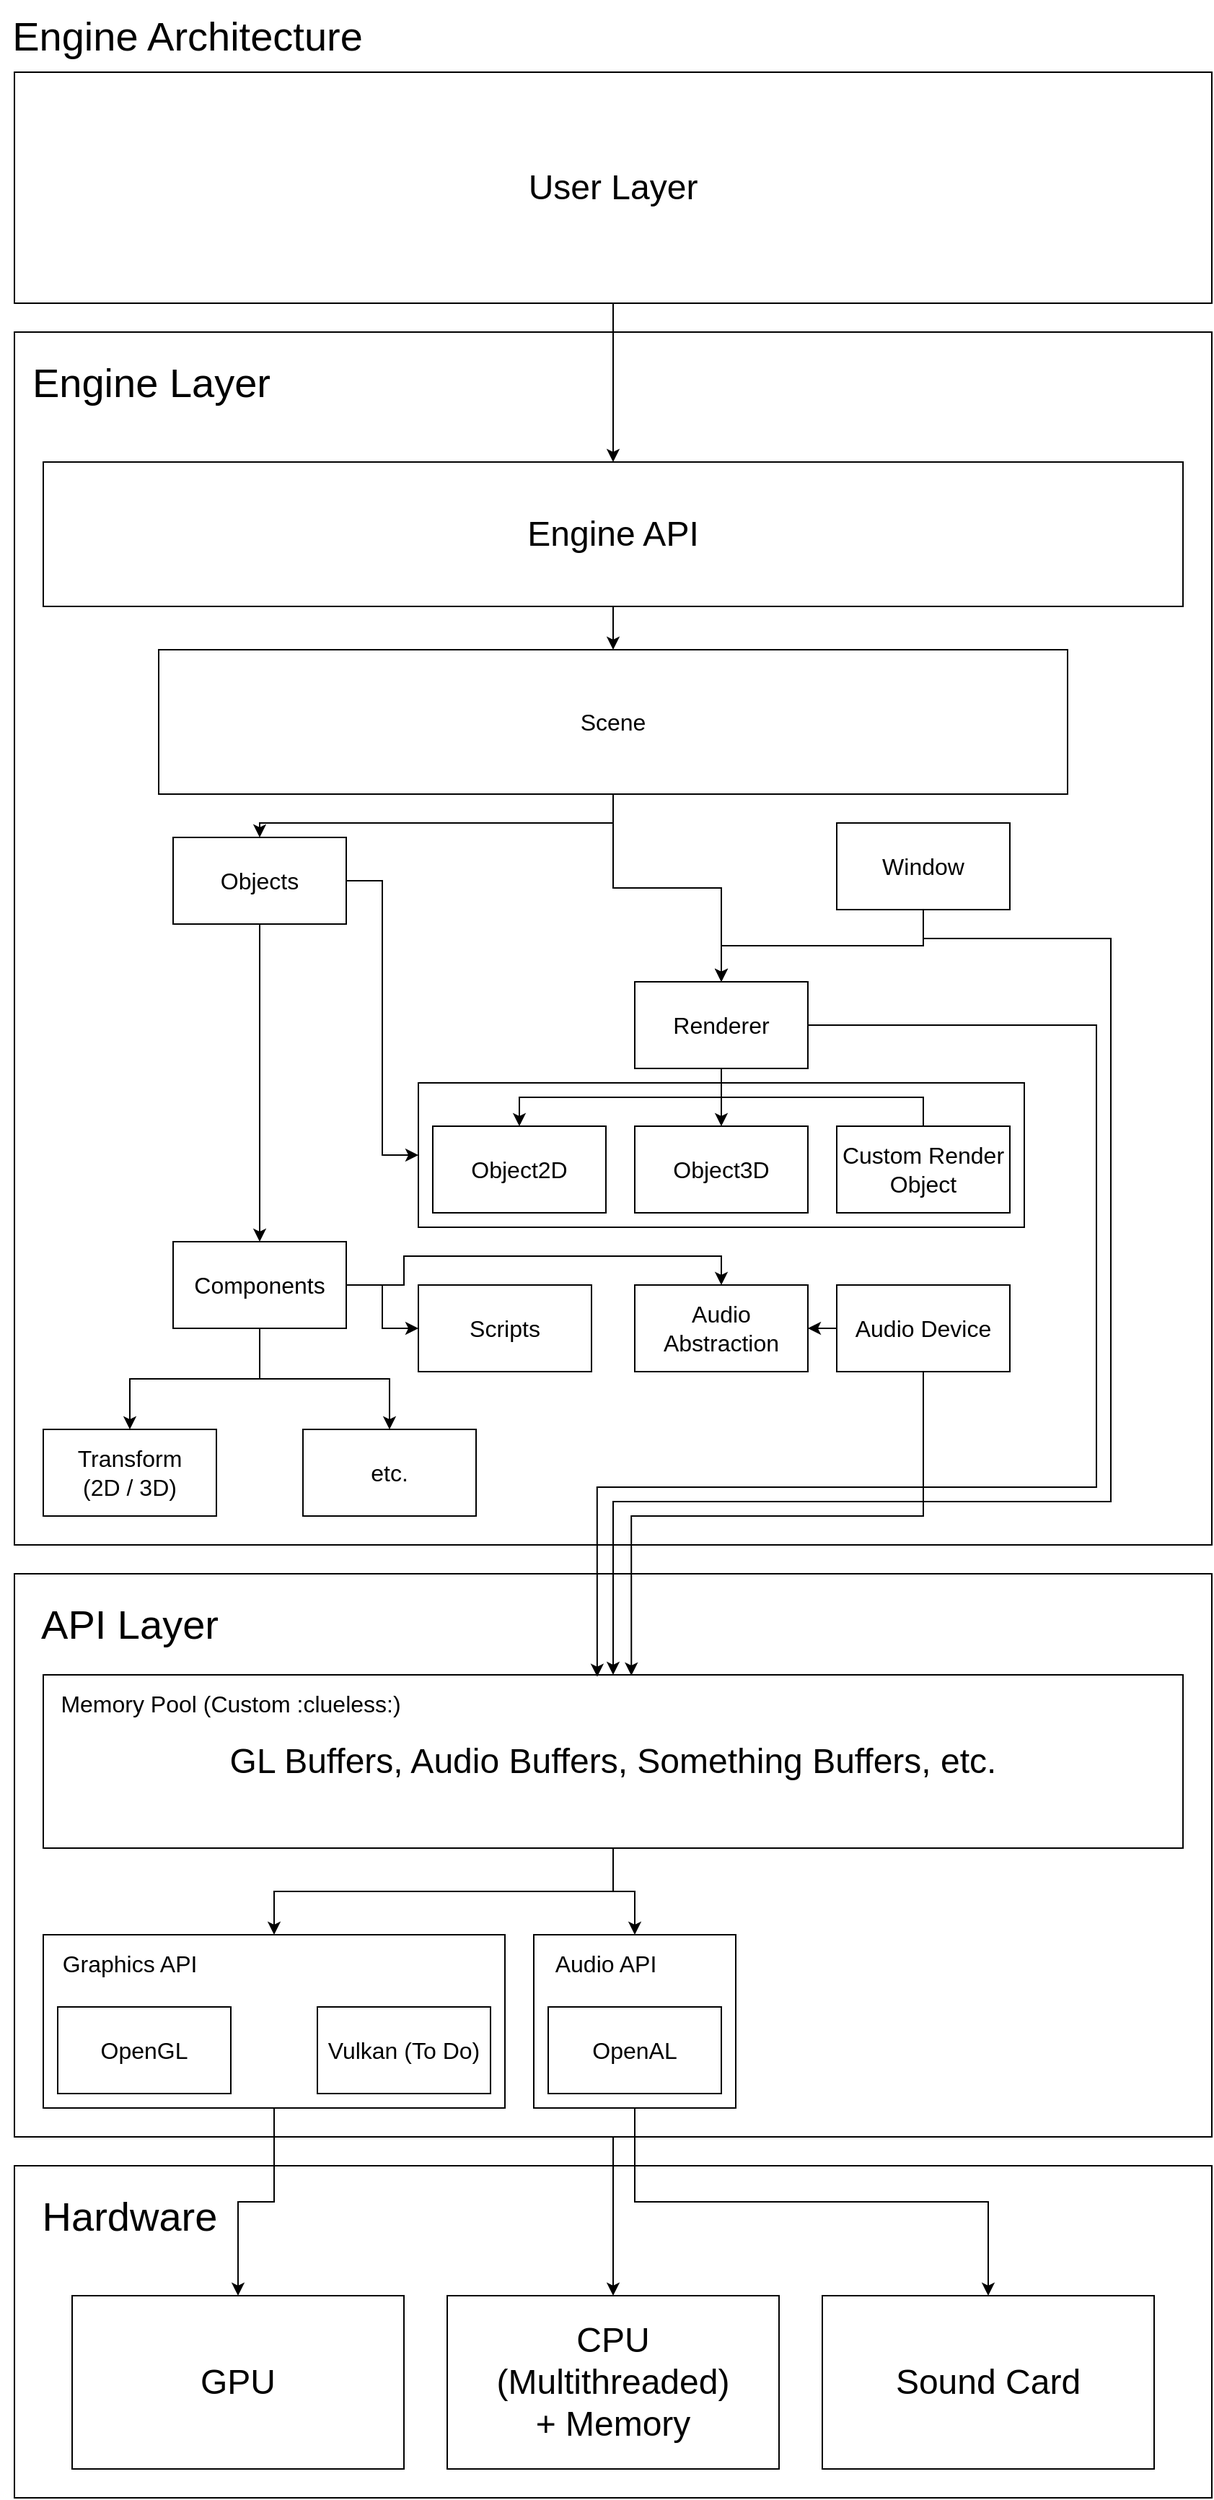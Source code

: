<mxfile version="27.0.6">
  <diagram name="Page-1" id="gpqCjPfB1ZrvT4JesGv-">
    <mxGraphModel dx="3178" dy="1729" grid="1" gridSize="10" guides="1" tooltips="1" connect="1" arrows="1" fold="1" page="1" pageScale="1" pageWidth="850" pageHeight="1100" math="0" shadow="0">
      <root>
        <mxCell id="0" />
        <mxCell id="1" parent="0" />
        <mxCell id="wxZG17dzOCj2G1feKDLw-80" value="" style="rounded=0;whiteSpace=wrap;html=1;" vertex="1" parent="1">
          <mxGeometry x="10" y="1510" width="830" height="230" as="geometry" />
        </mxCell>
        <mxCell id="wxZG17dzOCj2G1feKDLw-81" value="Hardware" style="text;html=1;align=center;verticalAlign=middle;whiteSpace=wrap;rounded=0;strokeWidth=1;fontSize=28;" vertex="1" parent="1">
          <mxGeometry x="20" y="1520" width="140" height="50" as="geometry" />
        </mxCell>
        <mxCell id="wxZG17dzOCj2G1feKDLw-78" style="edgeStyle=orthogonalEdgeStyle;rounded=0;orthogonalLoop=1;jettySize=auto;html=1;exitX=0.5;exitY=1;exitDx=0;exitDy=0;entryX=0.5;entryY=0;entryDx=0;entryDy=0;" edge="1" parent="1" source="wxZG17dzOCj2G1feKDLw-67" target="wxZG17dzOCj2G1feKDLw-71">
          <mxGeometry relative="1" as="geometry" />
        </mxCell>
        <mxCell id="wxZG17dzOCj2G1feKDLw-67" value="" style="rounded=0;whiteSpace=wrap;html=1;" vertex="1" parent="1">
          <mxGeometry x="10" y="1100" width="830" height="390" as="geometry" />
        </mxCell>
        <mxCell id="wxZG17dzOCj2G1feKDLw-68" value="API Layer" style="text;html=1;align=center;verticalAlign=middle;whiteSpace=wrap;rounded=0;strokeWidth=1;fontSize=28;" vertex="1" parent="1">
          <mxGeometry x="20" y="1110" width="140" height="50" as="geometry" />
        </mxCell>
        <mxCell id="wxZG17dzOCj2G1feKDLw-77" style="edgeStyle=orthogonalEdgeStyle;rounded=0;orthogonalLoop=1;jettySize=auto;html=1;exitX=0.5;exitY=1;exitDx=0;exitDy=0;entryX=0.5;entryY=0;entryDx=0;entryDy=0;" edge="1" parent="1" source="wxZG17dzOCj2G1feKDLw-52" target="wxZG17dzOCj2G1feKDLw-73">
          <mxGeometry relative="1" as="geometry" />
        </mxCell>
        <mxCell id="wxZG17dzOCj2G1feKDLw-52" value="" style="rounded=0;whiteSpace=wrap;html=1;" vertex="1" parent="1">
          <mxGeometry x="30" y="1350" width="320" height="120" as="geometry" />
        </mxCell>
        <mxCell id="wxZG17dzOCj2G1feKDLw-36" value="" style="rounded=0;whiteSpace=wrap;html=1;" vertex="1" parent="1">
          <mxGeometry x="10" y="240" width="830" height="840" as="geometry" />
        </mxCell>
        <mxCell id="wxZG17dzOCj2G1feKDLw-22" value="" style="rounded=0;whiteSpace=wrap;html=1;" vertex="1" parent="1">
          <mxGeometry x="290" y="760" width="420" height="100" as="geometry" />
        </mxCell>
        <mxCell id="wxZG17dzOCj2G1feKDLw-2" value="Engine Architecture" style="text;html=1;align=center;verticalAlign=middle;whiteSpace=wrap;rounded=0;strokeWidth=1;fontSize=28;" vertex="1" parent="1">
          <mxGeometry y="10" width="260" height="50" as="geometry" />
        </mxCell>
        <mxCell id="wxZG17dzOCj2G1feKDLw-32" style="edgeStyle=orthogonalEdgeStyle;rounded=0;orthogonalLoop=1;jettySize=auto;html=1;exitX=0.5;exitY=1;exitDx=0;exitDy=0;entryX=0.5;entryY=0;entryDx=0;entryDy=0;" edge="1" parent="1" source="wxZG17dzOCj2G1feKDLw-4" target="wxZG17dzOCj2G1feKDLw-5">
          <mxGeometry relative="1" as="geometry" />
        </mxCell>
        <mxCell id="wxZG17dzOCj2G1feKDLw-42" style="edgeStyle=orthogonalEdgeStyle;rounded=0;orthogonalLoop=1;jettySize=auto;html=1;exitX=0.5;exitY=1;exitDx=0;exitDy=0;" edge="1" parent="1" source="wxZG17dzOCj2G1feKDLw-4" target="wxZG17dzOCj2G1feKDLw-10">
          <mxGeometry relative="1" as="geometry" />
        </mxCell>
        <mxCell id="wxZG17dzOCj2G1feKDLw-4" value="&lt;div&gt;Scene&lt;/div&gt;" style="rounded=0;whiteSpace=wrap;html=1;fontSize=16;" vertex="1" parent="1">
          <mxGeometry x="110" y="460" width="630" height="100" as="geometry" />
        </mxCell>
        <mxCell id="wxZG17dzOCj2G1feKDLw-31" style="edgeStyle=orthogonalEdgeStyle;rounded=0;orthogonalLoop=1;jettySize=auto;html=1;exitX=1;exitY=0.5;exitDx=0;exitDy=0;entryX=0;entryY=0.5;entryDx=0;entryDy=0;" edge="1" parent="1" source="wxZG17dzOCj2G1feKDLw-5" target="wxZG17dzOCj2G1feKDLw-22">
          <mxGeometry relative="1" as="geometry" />
        </mxCell>
        <mxCell id="wxZG17dzOCj2G1feKDLw-5" value="&lt;div&gt;Objects&lt;/div&gt;" style="rounded=0;whiteSpace=wrap;html=1;fontSize=16;" vertex="1" parent="1">
          <mxGeometry x="120" y="590" width="120" height="60" as="geometry" />
        </mxCell>
        <mxCell id="wxZG17dzOCj2G1feKDLw-26" style="edgeStyle=orthogonalEdgeStyle;rounded=0;orthogonalLoop=1;jettySize=auto;html=1;exitX=0.5;exitY=1;exitDx=0;exitDy=0;entryX=0.5;entryY=0;entryDx=0;entryDy=0;" edge="1" parent="1" source="wxZG17dzOCj2G1feKDLw-8" target="wxZG17dzOCj2G1feKDLw-25">
          <mxGeometry relative="1" as="geometry" />
        </mxCell>
        <mxCell id="wxZG17dzOCj2G1feKDLw-28" style="edgeStyle=orthogonalEdgeStyle;rounded=0;orthogonalLoop=1;jettySize=auto;html=1;exitX=0.5;exitY=1;exitDx=0;exitDy=0;entryX=0.5;entryY=0;entryDx=0;entryDy=0;" edge="1" parent="1" source="wxZG17dzOCj2G1feKDLw-8" target="wxZG17dzOCj2G1feKDLw-27">
          <mxGeometry relative="1" as="geometry" />
        </mxCell>
        <mxCell id="wxZG17dzOCj2G1feKDLw-30" style="edgeStyle=orthogonalEdgeStyle;rounded=0;orthogonalLoop=1;jettySize=auto;html=1;exitX=1;exitY=0.5;exitDx=0;exitDy=0;entryX=0;entryY=0.5;entryDx=0;entryDy=0;" edge="1" parent="1" source="wxZG17dzOCj2G1feKDLw-8" target="wxZG17dzOCj2G1feKDLw-29">
          <mxGeometry relative="1" as="geometry" />
        </mxCell>
        <mxCell id="wxZG17dzOCj2G1feKDLw-48" style="edgeStyle=orthogonalEdgeStyle;rounded=0;orthogonalLoop=1;jettySize=auto;html=1;exitX=1;exitY=0.5;exitDx=0;exitDy=0;entryX=0.5;entryY=0;entryDx=0;entryDy=0;" edge="1" parent="1" source="wxZG17dzOCj2G1feKDLw-8" target="wxZG17dzOCj2G1feKDLw-45">
          <mxGeometry relative="1" as="geometry">
            <Array as="points">
              <mxPoint x="280" y="900" />
              <mxPoint x="280" y="880" />
              <mxPoint x="500" y="880" />
            </Array>
          </mxGeometry>
        </mxCell>
        <mxCell id="wxZG17dzOCj2G1feKDLw-8" value="Components" style="rounded=0;whiteSpace=wrap;html=1;fontSize=16;" vertex="1" parent="1">
          <mxGeometry x="120" y="870" width="120" height="60" as="geometry" />
        </mxCell>
        <mxCell id="wxZG17dzOCj2G1feKDLw-9" value="" style="endArrow=classic;html=1;rounded=0;exitX=0.5;exitY=1;exitDx=0;exitDy=0;entryX=0.5;entryY=0;entryDx=0;entryDy=0;" edge="1" parent="1" target="wxZG17dzOCj2G1feKDLw-8" source="wxZG17dzOCj2G1feKDLw-5">
          <mxGeometry width="50" height="50" relative="1" as="geometry">
            <mxPoint x="200" y="740" as="sourcePoint" />
            <mxPoint x="660" y="770" as="targetPoint" />
          </mxGeometry>
        </mxCell>
        <mxCell id="wxZG17dzOCj2G1feKDLw-16" style="edgeStyle=orthogonalEdgeStyle;rounded=0;orthogonalLoop=1;jettySize=auto;html=1;exitX=0.5;exitY=1;exitDx=0;exitDy=0;entryX=0.5;entryY=0;entryDx=0;entryDy=0;" edge="1" parent="1" source="wxZG17dzOCj2G1feKDLw-10" target="wxZG17dzOCj2G1feKDLw-12">
          <mxGeometry relative="1" as="geometry" />
        </mxCell>
        <mxCell id="wxZG17dzOCj2G1feKDLw-17" style="edgeStyle=orthogonalEdgeStyle;rounded=0;orthogonalLoop=1;jettySize=auto;html=1;exitX=0.5;exitY=0;exitDx=0;exitDy=0;entryX=0.5;entryY=0;entryDx=0;entryDy=0;" edge="1" parent="1" source="wxZG17dzOCj2G1feKDLw-15" target="wxZG17dzOCj2G1feKDLw-13">
          <mxGeometry relative="1" as="geometry" />
        </mxCell>
        <mxCell id="wxZG17dzOCj2G1feKDLw-10" value="&lt;div&gt;Renderer&lt;/div&gt;" style="rounded=0;whiteSpace=wrap;html=1;fontSize=16;" vertex="1" parent="1">
          <mxGeometry x="440" y="690" width="120" height="60" as="geometry" />
        </mxCell>
        <mxCell id="wxZG17dzOCj2G1feKDLw-12" value="Object2D" style="rounded=0;whiteSpace=wrap;html=1;fontSize=16;" vertex="1" parent="1">
          <mxGeometry x="300" y="790" width="120" height="60" as="geometry" />
        </mxCell>
        <mxCell id="wxZG17dzOCj2G1feKDLw-13" value="&lt;div&gt;Object3D&lt;/div&gt;" style="rounded=0;whiteSpace=wrap;html=1;fontSize=16;" vertex="1" parent="1">
          <mxGeometry x="440" y="790" width="120" height="60" as="geometry" />
        </mxCell>
        <mxCell id="wxZG17dzOCj2G1feKDLw-15" value="Custom Render Object" style="rounded=0;whiteSpace=wrap;html=1;fontSize=16;" vertex="1" parent="1">
          <mxGeometry x="580" y="790" width="120" height="60" as="geometry" />
        </mxCell>
        <mxCell id="wxZG17dzOCj2G1feKDLw-25" value="&lt;div&gt;Transform&lt;/div&gt;&lt;div&gt;(2D / 3D)&lt;/div&gt;" style="rounded=0;whiteSpace=wrap;html=1;fontSize=16;" vertex="1" parent="1">
          <mxGeometry x="30" y="1000" width="120" height="60" as="geometry" />
        </mxCell>
        <mxCell id="wxZG17dzOCj2G1feKDLw-27" value="etc." style="rounded=0;whiteSpace=wrap;html=1;fontSize=16;" vertex="1" parent="1">
          <mxGeometry x="210" y="1000" width="120" height="60" as="geometry" />
        </mxCell>
        <mxCell id="wxZG17dzOCj2G1feKDLw-29" value="Scripts" style="rounded=0;whiteSpace=wrap;html=1;fontSize=16;" vertex="1" parent="1">
          <mxGeometry x="290" y="900" width="120" height="60" as="geometry" />
        </mxCell>
        <mxCell id="wxZG17dzOCj2G1feKDLw-39" style="edgeStyle=orthogonalEdgeStyle;rounded=0;orthogonalLoop=1;jettySize=auto;html=1;exitX=0.5;exitY=1;exitDx=0;exitDy=0;entryX=0.5;entryY=0;entryDx=0;entryDy=0;" edge="1" parent="1" source="wxZG17dzOCj2G1feKDLw-35" target="wxZG17dzOCj2G1feKDLw-38">
          <mxGeometry relative="1" as="geometry" />
        </mxCell>
        <mxCell id="wxZG17dzOCj2G1feKDLw-35" value="&lt;font style=&quot;font-size: 24px;&quot;&gt;User Layer&lt;/font&gt;" style="rounded=0;whiteSpace=wrap;html=1;" vertex="1" parent="1">
          <mxGeometry x="10" y="60" width="830" height="160" as="geometry" />
        </mxCell>
        <mxCell id="wxZG17dzOCj2G1feKDLw-37" value="Engine Layer" style="text;html=1;align=center;verticalAlign=middle;whiteSpace=wrap;rounded=0;strokeWidth=1;fontSize=28;" vertex="1" parent="1">
          <mxGeometry x="20" y="250" width="170" height="50" as="geometry" />
        </mxCell>
        <mxCell id="wxZG17dzOCj2G1feKDLw-40" style="edgeStyle=orthogonalEdgeStyle;rounded=0;orthogonalLoop=1;jettySize=auto;html=1;exitX=0.5;exitY=1;exitDx=0;exitDy=0;" edge="1" parent="1" source="wxZG17dzOCj2G1feKDLw-38" target="wxZG17dzOCj2G1feKDLw-4">
          <mxGeometry relative="1" as="geometry" />
        </mxCell>
        <mxCell id="wxZG17dzOCj2G1feKDLw-38" value="Engine API" style="rounded=0;whiteSpace=wrap;html=1;fontSize=24;" vertex="1" parent="1">
          <mxGeometry x="30" y="330" width="790" height="100" as="geometry" />
        </mxCell>
        <mxCell id="wxZG17dzOCj2G1feKDLw-43" style="edgeStyle=orthogonalEdgeStyle;rounded=0;orthogonalLoop=1;jettySize=auto;html=1;exitX=0.5;exitY=1;exitDx=0;exitDy=0;entryX=0.5;entryY=0;entryDx=0;entryDy=0;" edge="1" parent="1" source="wxZG17dzOCj2G1feKDLw-41" target="wxZG17dzOCj2G1feKDLw-10">
          <mxGeometry relative="1" as="geometry" />
        </mxCell>
        <mxCell id="wxZG17dzOCj2G1feKDLw-65" style="edgeStyle=orthogonalEdgeStyle;rounded=0;orthogonalLoop=1;jettySize=auto;html=1;exitX=0.5;exitY=1;exitDx=0;exitDy=0;entryX=0.5;entryY=0;entryDx=0;entryDy=0;" edge="1" parent="1" source="wxZG17dzOCj2G1feKDLw-41" target="wxZG17dzOCj2G1feKDLw-60">
          <mxGeometry relative="1" as="geometry">
            <Array as="points">
              <mxPoint x="640" y="660" />
              <mxPoint x="770" y="660" />
              <mxPoint x="770" y="1050" />
              <mxPoint x="425" y="1050" />
            </Array>
          </mxGeometry>
        </mxCell>
        <mxCell id="wxZG17dzOCj2G1feKDLw-41" value="&lt;div&gt;Window&lt;/div&gt;" style="rounded=0;whiteSpace=wrap;html=1;fontSize=16;" vertex="1" parent="1">
          <mxGeometry x="580" y="580" width="120" height="60" as="geometry" />
        </mxCell>
        <mxCell id="wxZG17dzOCj2G1feKDLw-47" style="edgeStyle=orthogonalEdgeStyle;rounded=0;orthogonalLoop=1;jettySize=auto;html=1;exitX=0;exitY=0.5;exitDx=0;exitDy=0;entryX=1;entryY=0.5;entryDx=0;entryDy=0;" edge="1" parent="1" source="wxZG17dzOCj2G1feKDLw-44" target="wxZG17dzOCj2G1feKDLw-45">
          <mxGeometry relative="1" as="geometry" />
        </mxCell>
        <mxCell id="wxZG17dzOCj2G1feKDLw-44" value="Audio Device" style="rounded=0;whiteSpace=wrap;html=1;fontSize=16;" vertex="1" parent="1">
          <mxGeometry x="580" y="900" width="120" height="60" as="geometry" />
        </mxCell>
        <mxCell id="wxZG17dzOCj2G1feKDLw-45" value="&lt;div&gt;Audio Abstraction&lt;/div&gt;" style="rounded=0;whiteSpace=wrap;html=1;fontSize=16;" vertex="1" parent="1">
          <mxGeometry x="440" y="900" width="120" height="60" as="geometry" />
        </mxCell>
        <mxCell id="wxZG17dzOCj2G1feKDLw-50" value="&lt;div&gt;OpenGL&lt;/div&gt;" style="rounded=0;whiteSpace=wrap;html=1;fontSize=16;" vertex="1" parent="1">
          <mxGeometry x="40" y="1400" width="120" height="60" as="geometry" />
        </mxCell>
        <mxCell id="wxZG17dzOCj2G1feKDLw-51" value="Vulkan (To Do)" style="rounded=0;whiteSpace=wrap;html=1;fontSize=16;" vertex="1" parent="1">
          <mxGeometry x="220" y="1400" width="120" height="60" as="geometry" />
        </mxCell>
        <mxCell id="wxZG17dzOCj2G1feKDLw-54" value="Graphics API" style="text;html=1;align=center;verticalAlign=middle;whiteSpace=wrap;rounded=0;strokeWidth=1;fontSize=16;" vertex="1" parent="1">
          <mxGeometry x="40" y="1360" width="100" height="20" as="geometry" />
        </mxCell>
        <mxCell id="wxZG17dzOCj2G1feKDLw-79" style="edgeStyle=orthogonalEdgeStyle;rounded=0;orthogonalLoop=1;jettySize=auto;html=1;exitX=0.5;exitY=1;exitDx=0;exitDy=0;entryX=0.5;entryY=0;entryDx=0;entryDy=0;" edge="1" parent="1" source="wxZG17dzOCj2G1feKDLw-55" target="wxZG17dzOCj2G1feKDLw-74">
          <mxGeometry relative="1" as="geometry" />
        </mxCell>
        <mxCell id="wxZG17dzOCj2G1feKDLw-55" value="" style="rounded=0;whiteSpace=wrap;html=1;" vertex="1" parent="1">
          <mxGeometry x="370" y="1350" width="140" height="120" as="geometry" />
        </mxCell>
        <mxCell id="wxZG17dzOCj2G1feKDLw-56" value="OpenAL" style="rounded=0;whiteSpace=wrap;html=1;fontSize=16;" vertex="1" parent="1">
          <mxGeometry x="380" y="1400" width="120" height="60" as="geometry" />
        </mxCell>
        <mxCell id="wxZG17dzOCj2G1feKDLw-58" value="Audio API" style="text;html=1;align=center;verticalAlign=middle;whiteSpace=wrap;rounded=0;strokeWidth=1;fontSize=16;" vertex="1" parent="1">
          <mxGeometry x="380" y="1360" width="80" height="20" as="geometry" />
        </mxCell>
        <mxCell id="wxZG17dzOCj2G1feKDLw-62" style="edgeStyle=orthogonalEdgeStyle;rounded=0;orthogonalLoop=1;jettySize=auto;html=1;exitX=0.5;exitY=1;exitDx=0;exitDy=0;entryX=0.5;entryY=0;entryDx=0;entryDy=0;" edge="1" parent="1" source="wxZG17dzOCj2G1feKDLw-60" target="wxZG17dzOCj2G1feKDLw-52">
          <mxGeometry relative="1" as="geometry" />
        </mxCell>
        <mxCell id="wxZG17dzOCj2G1feKDLw-63" style="edgeStyle=orthogonalEdgeStyle;rounded=0;orthogonalLoop=1;jettySize=auto;html=1;exitX=0.5;exitY=1;exitDx=0;exitDy=0;entryX=0.5;entryY=0;entryDx=0;entryDy=0;" edge="1" parent="1" source="wxZG17dzOCj2G1feKDLw-60" target="wxZG17dzOCj2G1feKDLw-55">
          <mxGeometry relative="1" as="geometry" />
        </mxCell>
        <mxCell id="wxZG17dzOCj2G1feKDLw-60" value="&lt;font style=&quot;font-size: 24px;&quot;&gt;GL Buffers, Audio Buffers, Something Buffers, etc.&lt;/font&gt;" style="rounded=0;whiteSpace=wrap;html=1;" vertex="1" parent="1">
          <mxGeometry x="30" y="1170" width="790" height="120" as="geometry" />
        </mxCell>
        <mxCell id="wxZG17dzOCj2G1feKDLw-61" value="Memory Pool (Custom :clueless:)" style="text;html=1;align=center;verticalAlign=middle;whiteSpace=wrap;rounded=0;strokeWidth=1;fontSize=16;" vertex="1" parent="1">
          <mxGeometry x="40" y="1180" width="240" height="20" as="geometry" />
        </mxCell>
        <mxCell id="wxZG17dzOCj2G1feKDLw-69" style="edgeStyle=orthogonalEdgeStyle;rounded=0;orthogonalLoop=1;jettySize=auto;html=1;exitX=1;exitY=0.5;exitDx=0;exitDy=0;entryX=0.486;entryY=0.011;entryDx=0;entryDy=0;entryPerimeter=0;" edge="1" parent="1" source="wxZG17dzOCj2G1feKDLw-10" target="wxZG17dzOCj2G1feKDLw-60">
          <mxGeometry relative="1" as="geometry">
            <Array as="points">
              <mxPoint x="760" y="720" />
              <mxPoint x="760" y="1040" />
              <mxPoint x="414" y="1040" />
            </Array>
          </mxGeometry>
        </mxCell>
        <mxCell id="wxZG17dzOCj2G1feKDLw-70" style="edgeStyle=orthogonalEdgeStyle;rounded=0;orthogonalLoop=1;jettySize=auto;html=1;exitX=0.5;exitY=1;exitDx=0;exitDy=0;entryX=0.516;entryY=0.004;entryDx=0;entryDy=0;entryPerimeter=0;" edge="1" parent="1" source="wxZG17dzOCj2G1feKDLw-44" target="wxZG17dzOCj2G1feKDLw-60">
          <mxGeometry relative="1" as="geometry">
            <Array as="points">
              <mxPoint x="640" y="1060" />
              <mxPoint x="438" y="1060" />
            </Array>
          </mxGeometry>
        </mxCell>
        <mxCell id="wxZG17dzOCj2G1feKDLw-71" value="&lt;div&gt;&lt;font style=&quot;font-size: 24px;&quot;&gt;CPU&lt;/font&gt;&lt;/div&gt;&lt;div&gt;&lt;font style=&quot;font-size: 24px;&quot;&gt;(Multithreaded)&lt;/font&gt;&lt;/div&gt;&lt;div&gt;&lt;font style=&quot;font-size: 24px;&quot;&gt;+ Memory&lt;/font&gt;&lt;/div&gt;" style="rounded=0;whiteSpace=wrap;html=1;" vertex="1" parent="1">
          <mxGeometry x="310" y="1600" width="230" height="120" as="geometry" />
        </mxCell>
        <mxCell id="wxZG17dzOCj2G1feKDLw-73" value="&lt;div&gt;&lt;font style=&quot;font-size: 24px;&quot;&gt;GPU&lt;/font&gt;&lt;/div&gt;" style="rounded=0;whiteSpace=wrap;html=1;" vertex="1" parent="1">
          <mxGeometry x="50" y="1600" width="230" height="120" as="geometry" />
        </mxCell>
        <mxCell id="wxZG17dzOCj2G1feKDLw-74" value="&lt;font style=&quot;font-size: 24px;&quot;&gt;Sound Card&lt;/font&gt;" style="rounded=0;whiteSpace=wrap;html=1;" vertex="1" parent="1">
          <mxGeometry x="570" y="1600" width="230" height="120" as="geometry" />
        </mxCell>
      </root>
    </mxGraphModel>
  </diagram>
</mxfile>
